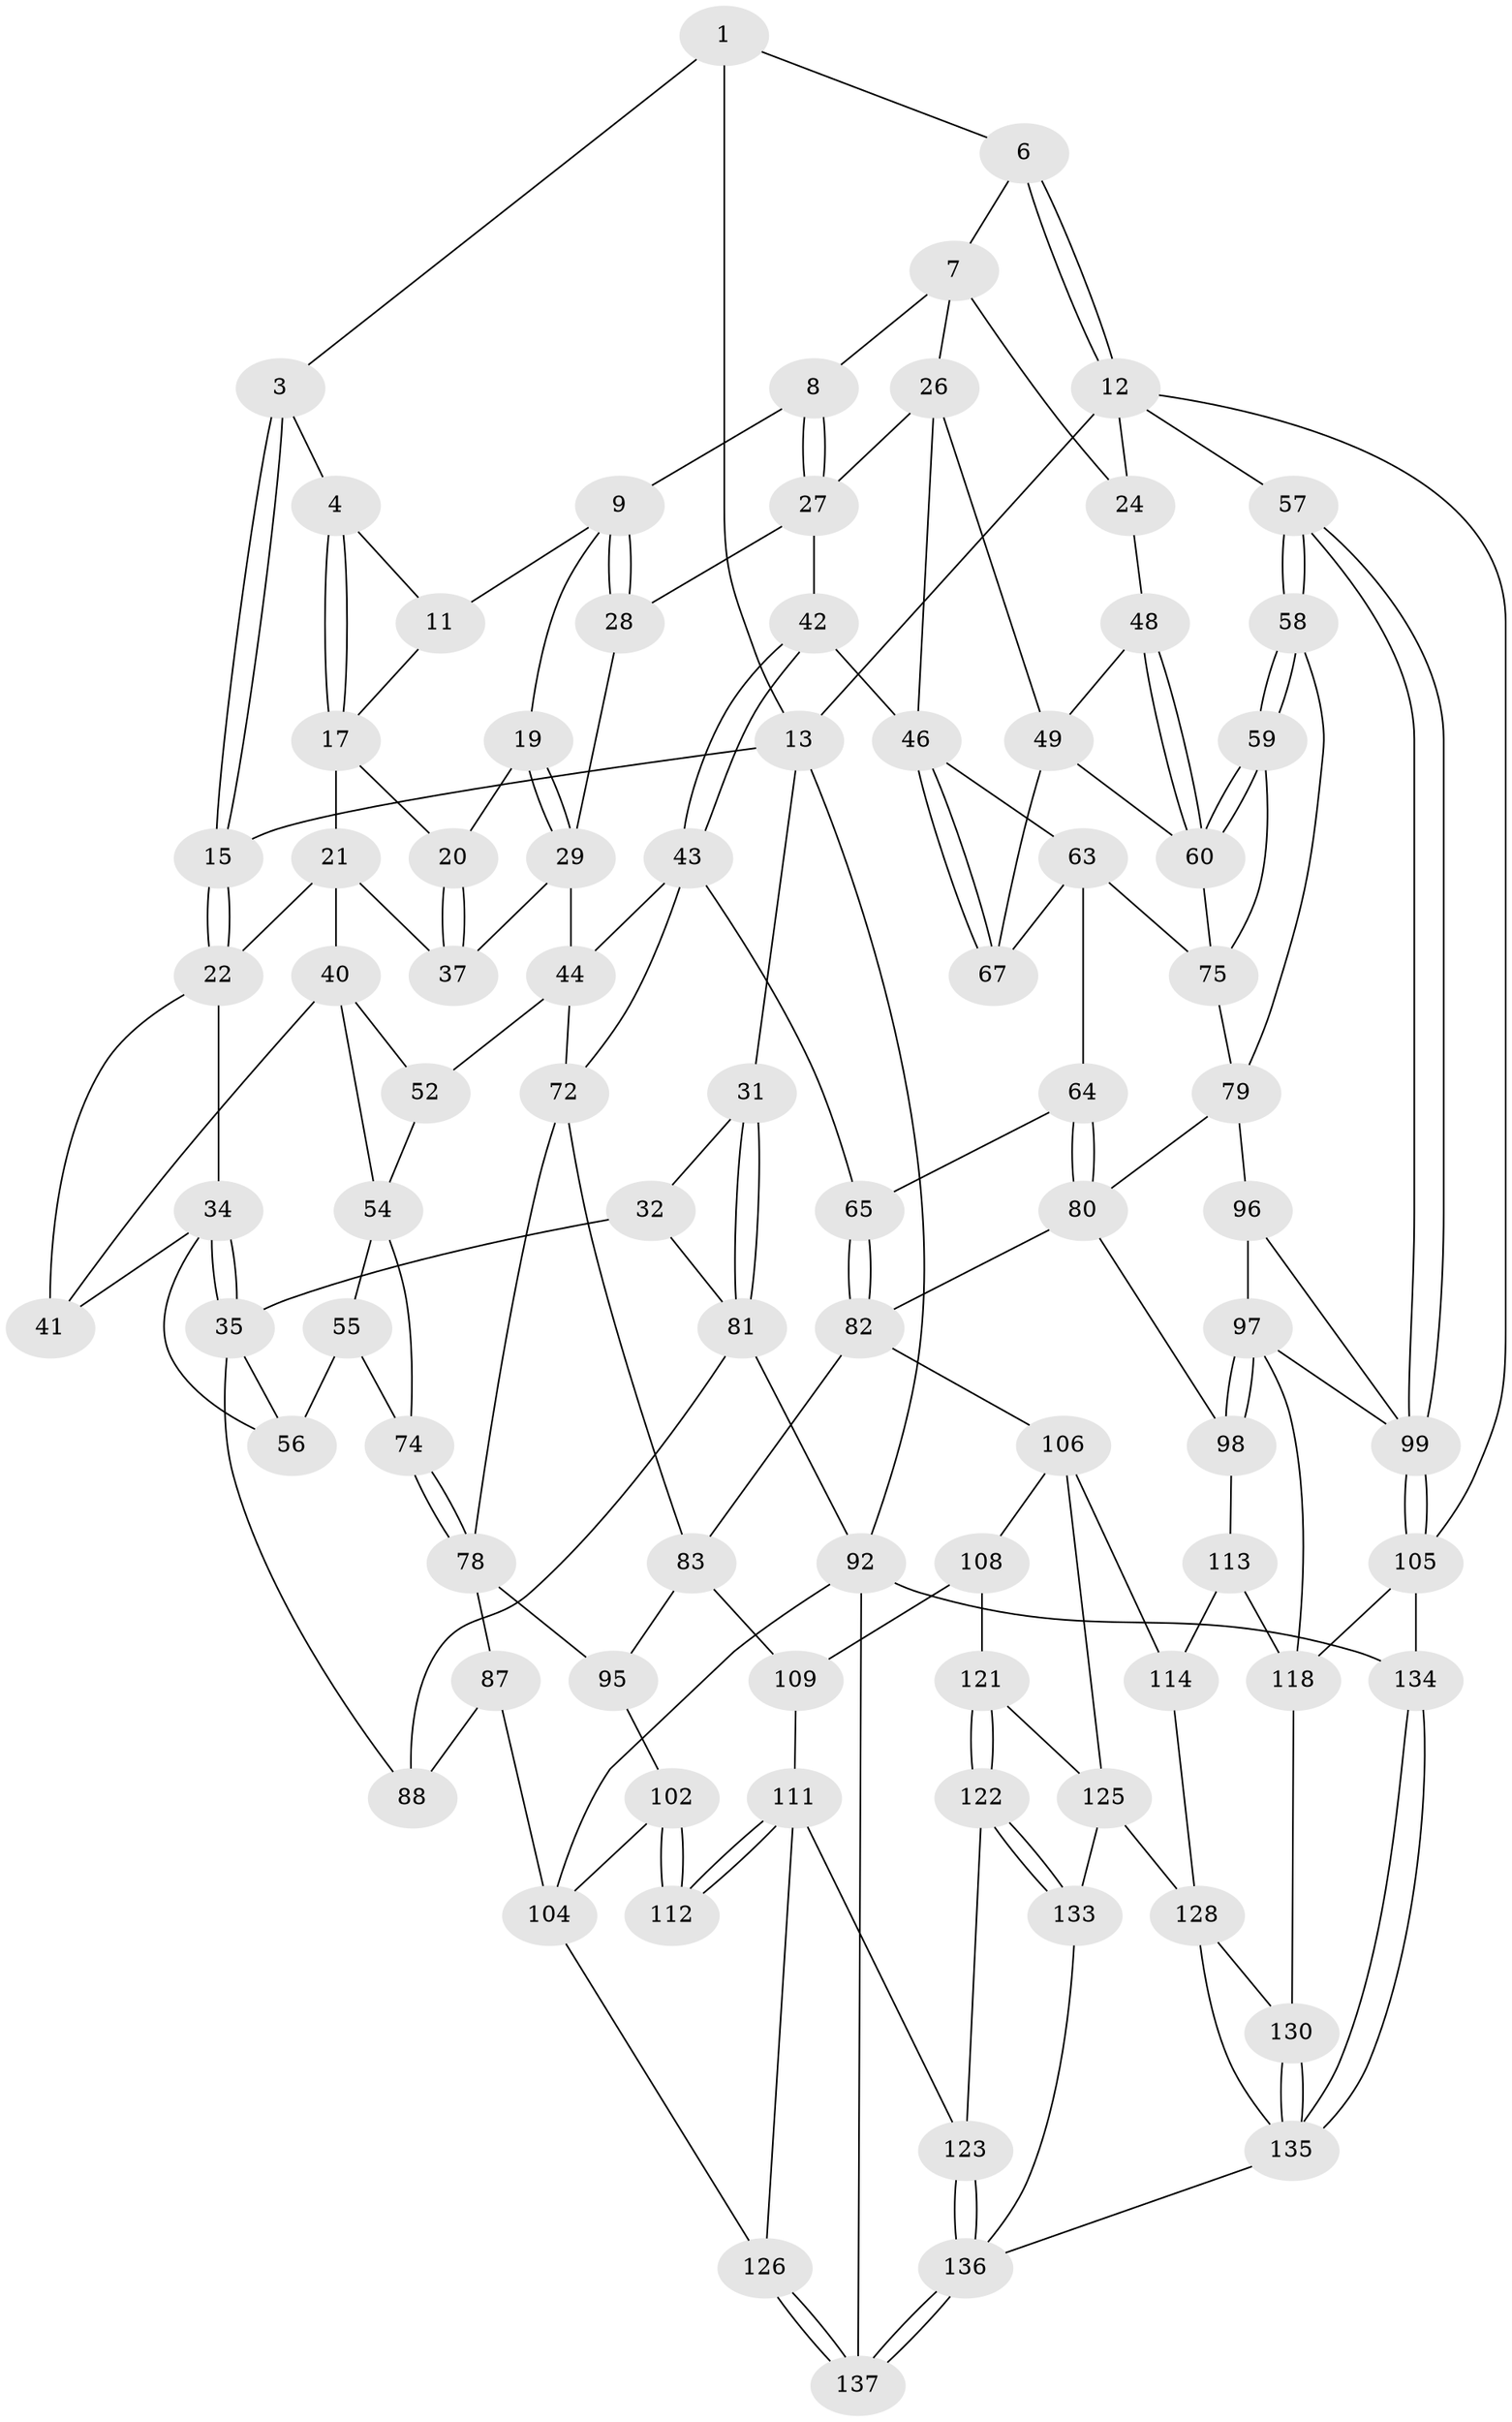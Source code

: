 // original degree distribution, {3: 0.02158273381294964, 5: 0.5683453237410072, 4: 0.20863309352517986, 6: 0.2014388489208633}
// Generated by graph-tools (version 1.1) at 2025/11/02/27/25 16:11:56]
// undirected, 86 vertices, 181 edges
graph export_dot {
graph [start="1"]
  node [color=gray90,style=filled];
  1 [pos="+0.38295480404241034+0",super="+2"];
  3 [pos="+0.09897086272934051+0"];
  4 [pos="+0.18776909591823351+0.11437919717870293",super="+5"];
  6 [pos="+0.6179147244817071+0"];
  7 [pos="+0.638395030442245+0.025908091833808843",super="+23"];
  8 [pos="+0.637168258068035+0.0331216114258104"];
  9 [pos="+0.5422897912534208+0.12698600375914113",super="+10"];
  11 [pos="+0.365266112750477+0.0339719870014013"];
  12 [pos="+1+0",super="+25"];
  13 [pos="+0+0",super="+14"];
  15 [pos="+0.09648409264038472+0.17146720830752935",super="+16"];
  17 [pos="+0.19282627976692676+0.12799242417262846",super="+18"];
  19 [pos="+0.467391798577446+0.17833843616825668"];
  20 [pos="+0.3089984144247397+0.14396078277190996"];
  21 [pos="+0.17528767540833526+0.15176768811149927",super="+38"];
  22 [pos="+0.1210306100525459+0.1843333698900589",super="+33"];
  24 [pos="+1+0.1286049316003579"];
  26 [pos="+0.6969168113342222+0.2020323113421635",super="+45"];
  27 [pos="+0.686141841188569+0.18420052388857389",super="+30"];
  28 [pos="+0.49181768652875507+0.20356274340173677"];
  29 [pos="+0.48950093007428735+0.20300817705584084",super="+39"];
  31 [pos="+0+0.08107043071308602"];
  32 [pos="+0.039407320693250314+0.19011717371721856",super="+36"];
  34 [pos="+0.08835129982491832+0.30229662795570555",super="+50"];
  35 [pos="+0+0.3880325054166793",super="+70"];
  37 [pos="+0.326492467668829+0.24917317542970271"];
  40 [pos="+0.23969283234134459+0.27882141509335995",super="+53"];
  41 [pos="+0.23335978370842891+0.2798831618119591"];
  42 [pos="+0.5226565693456187+0.28514590846817384"];
  43 [pos="+0.5139927891085966+0.2995222521139956",super="+66"];
  44 [pos="+0.36364778904226475+0.33073297038528177",super="+51"];
  46 [pos="+0.7075001895907459+0.27352137865919646",super="+47"];
  48 [pos="+0.9003692437636067+0.25408231699609424"];
  49 [pos="+0.8747420764782556+0.272524180980734",super="+62"];
  52 [pos="+0.31549850313547917+0.3923460389139783"];
  54 [pos="+0.22158764268307765+0.3778344871366327",super="+73"];
  55 [pos="+0.19749227319070872+0.3735003088709525",super="+71"];
  56 [pos="+0.18568962312354265+0.3699641249738619",super="+69"];
  57 [pos="+1+0.4906103890208942"];
  58 [pos="+1+0.48718963173363933"];
  59 [pos="+0.9882640497331332+0.4761660027586371"];
  60 [pos="+0.9638924749043606+0.4534853660442571",super="+61"];
  63 [pos="+0.6101970181997224+0.40628955382785603",super="+68"];
  64 [pos="+0.5758633487666119+0.4322688798434922"];
  65 [pos="+0.5073521962208583+0.4524802631114636"];
  67 [pos="+0.7355171432657187+0.40122095917861045"];
  72 [pos="+0.3876805562615054+0.40223135011550987",super="+77"];
  74 [pos="+0.2314222565858327+0.5098041506423351"];
  75 [pos="+0.8195178532727782+0.4430367248173009",super="+76"];
  78 [pos="+0.23847272072425618+0.5244946845476554",super="+86"];
  79 [pos="+0.7518930592292267+0.5179000854775365",super="+91"];
  80 [pos="+0.7106909883926629+0.5408887843843655",super="+84"];
  81 [pos="+0+0.37869359397058855",super="+90"];
  82 [pos="+0.4987705589337024+0.5766771931918415",super="+85"];
  83 [pos="+0.4257705476275002+0.5634427125123637",super="+94"];
  87 [pos="+0.21740269630481177+0.6005609722602562",super="+101"];
  88 [pos="+0.06931153371082042+0.5909704033884964",super="+89"];
  92 [pos="+0+0.9120934994643832",super="+93"];
  95 [pos="+0.23269445070923706+0.6178632946339493"];
  96 [pos="+0.8398079353273723+0.6006124646094885"];
  97 [pos="+0.8001003458685206+0.722213562039834",super="+117"];
  98 [pos="+0.6880365527942625+0.6930099731986045"];
  99 [pos="+1+0.6838089930317073",super="+100"];
  102 [pos="+0.20148443885495848+0.6732674649817691",super="+103"];
  104 [pos="+0.08452615051636729+0.7451750223079783",super="+116"];
  105 [pos="+1+0.9892581815072985",super="+132"];
  106 [pos="+0.4895923583730667+0.7026160961373988",super="+107"];
  108 [pos="+0.36175713709494794+0.7014528308532928",super="+115"];
  109 [pos="+0.30660973345144027+0.6872788006013967",super="+110"];
  111 [pos="+0.24990575047315858+0.8169055762243871",super="+124"];
  112 [pos="+0.23780573575941427+0.8027887265261221"];
  113 [pos="+0.6694395195025484+0.7482208619075761",super="+120"];
  114 [pos="+0.5591260615639321+0.7646433438364906",super="+127"];
  118 [pos="+0.8288562782840797+0.8539942829211489",super="+119"];
  121 [pos="+0.36601590342692064+0.8597326510851225"];
  122 [pos="+0.3487529788886812+0.8760394272527154"];
  123 [pos="+0.28143899694625774+0.8743180765401448"];
  125 [pos="+0.4438603201596543+0.8100240256692003",super="+129"];
  126 [pos="+0.10211114358567595+0.9032715303720154"];
  128 [pos="+0.5756301611344637+0.9144761684796224",super="+131"];
  130 [pos="+0.750643856379239+0.9009286548909765"];
  133 [pos="+0.4280876359082246+1"];
  134 [pos="+0.8713222192069616+1"];
  135 [pos="+0.7538333560765187+1",super="+139"];
  136 [pos="+0.2405693235663896+1",super="+138"];
  137 [pos="+0.16765899295392225+1"];
  1 -- 6;
  1 -- 3;
  1 -- 13;
  3 -- 4;
  3 -- 15;
  3 -- 15;
  4 -- 17;
  4 -- 17;
  4 -- 11;
  6 -- 7;
  6 -- 12;
  6 -- 12;
  7 -- 8;
  7 -- 24;
  7 -- 26;
  8 -- 9;
  8 -- 27;
  8 -- 27;
  9 -- 28;
  9 -- 28;
  9 -- 11;
  9 -- 19;
  11 -- 17;
  12 -- 13;
  12 -- 105;
  12 -- 24;
  12 -- 57;
  13 -- 31;
  13 -- 92;
  13 -- 15;
  15 -- 22;
  15 -- 22;
  17 -- 21;
  17 -- 20;
  19 -- 20;
  19 -- 29;
  19 -- 29;
  20 -- 37;
  20 -- 37;
  21 -- 22;
  21 -- 40;
  21 -- 37;
  22 -- 41;
  22 -- 34;
  24 -- 48;
  26 -- 27;
  26 -- 49;
  26 -- 46;
  27 -- 42;
  27 -- 28;
  28 -- 29;
  29 -- 44;
  29 -- 37;
  31 -- 32;
  31 -- 81;
  31 -- 81;
  32 -- 81;
  32 -- 35;
  34 -- 35;
  34 -- 35;
  34 -- 56;
  34 -- 41;
  35 -- 56;
  35 -- 88;
  40 -- 41;
  40 -- 52;
  40 -- 54;
  42 -- 43;
  42 -- 43;
  42 -- 46;
  43 -- 44;
  43 -- 72;
  43 -- 65;
  44 -- 72;
  44 -- 52;
  46 -- 67;
  46 -- 67;
  46 -- 63;
  48 -- 49;
  48 -- 60;
  48 -- 60;
  49 -- 67;
  49 -- 60;
  52 -- 54;
  54 -- 55;
  54 -- 74;
  55 -- 56 [weight=2];
  55 -- 74;
  57 -- 58;
  57 -- 58;
  57 -- 99;
  57 -- 99;
  58 -- 59;
  58 -- 59;
  58 -- 79;
  59 -- 60;
  59 -- 60;
  59 -- 75;
  60 -- 75;
  63 -- 64;
  63 -- 75;
  63 -- 67;
  64 -- 65;
  64 -- 80;
  64 -- 80;
  65 -- 82;
  65 -- 82;
  72 -- 83;
  72 -- 78;
  74 -- 78;
  74 -- 78;
  75 -- 79;
  78 -- 87;
  78 -- 95;
  79 -- 80;
  79 -- 96;
  80 -- 98;
  80 -- 82;
  81 -- 88;
  81 -- 92;
  82 -- 83;
  82 -- 106;
  83 -- 109;
  83 -- 95;
  87 -- 88 [weight=2];
  87 -- 104;
  92 -- 137;
  92 -- 134;
  92 -- 104;
  95 -- 102;
  96 -- 97;
  96 -- 99;
  97 -- 98;
  97 -- 98;
  97 -- 99;
  97 -- 118;
  98 -- 113;
  99 -- 105;
  99 -- 105;
  102 -- 112 [weight=2];
  102 -- 112;
  102 -- 104;
  104 -- 126;
  105 -- 134 [weight=2];
  105 -- 118;
  106 -- 114;
  106 -- 108;
  106 -- 125;
  108 -- 109 [weight=2];
  108 -- 121;
  109 -- 111;
  111 -- 112;
  111 -- 112;
  111 -- 123;
  111 -- 126;
  113 -- 114 [weight=2];
  113 -- 118;
  114 -- 128;
  118 -- 130;
  121 -- 122;
  121 -- 122;
  121 -- 125;
  122 -- 123;
  122 -- 133;
  122 -- 133;
  123 -- 136;
  123 -- 136;
  125 -- 128;
  125 -- 133;
  126 -- 137;
  126 -- 137;
  128 -- 130;
  128 -- 135;
  130 -- 135;
  130 -- 135;
  133 -- 136;
  134 -- 135;
  134 -- 135;
  135 -- 136;
  136 -- 137;
  136 -- 137;
}
